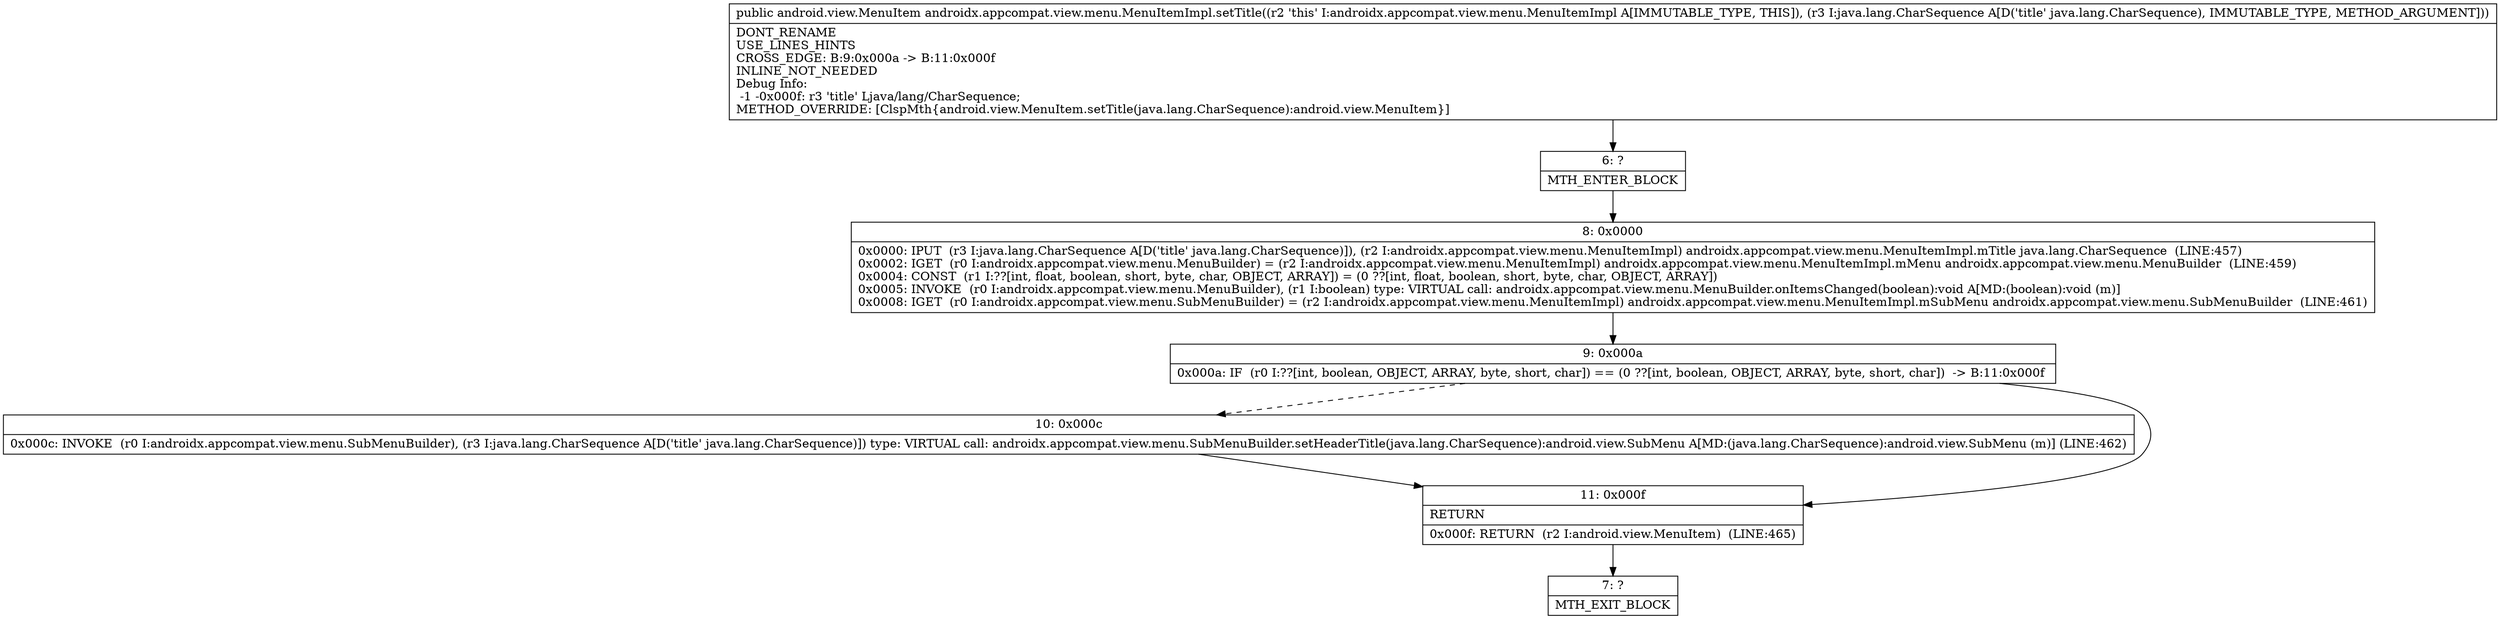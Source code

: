 digraph "CFG forandroidx.appcompat.view.menu.MenuItemImpl.setTitle(Ljava\/lang\/CharSequence;)Landroid\/view\/MenuItem;" {
Node_6 [shape=record,label="{6\:\ ?|MTH_ENTER_BLOCK\l}"];
Node_8 [shape=record,label="{8\:\ 0x0000|0x0000: IPUT  (r3 I:java.lang.CharSequence A[D('title' java.lang.CharSequence)]), (r2 I:androidx.appcompat.view.menu.MenuItemImpl) androidx.appcompat.view.menu.MenuItemImpl.mTitle java.lang.CharSequence  (LINE:457)\l0x0002: IGET  (r0 I:androidx.appcompat.view.menu.MenuBuilder) = (r2 I:androidx.appcompat.view.menu.MenuItemImpl) androidx.appcompat.view.menu.MenuItemImpl.mMenu androidx.appcompat.view.menu.MenuBuilder  (LINE:459)\l0x0004: CONST  (r1 I:??[int, float, boolean, short, byte, char, OBJECT, ARRAY]) = (0 ??[int, float, boolean, short, byte, char, OBJECT, ARRAY]) \l0x0005: INVOKE  (r0 I:androidx.appcompat.view.menu.MenuBuilder), (r1 I:boolean) type: VIRTUAL call: androidx.appcompat.view.menu.MenuBuilder.onItemsChanged(boolean):void A[MD:(boolean):void (m)]\l0x0008: IGET  (r0 I:androidx.appcompat.view.menu.SubMenuBuilder) = (r2 I:androidx.appcompat.view.menu.MenuItemImpl) androidx.appcompat.view.menu.MenuItemImpl.mSubMenu androidx.appcompat.view.menu.SubMenuBuilder  (LINE:461)\l}"];
Node_9 [shape=record,label="{9\:\ 0x000a|0x000a: IF  (r0 I:??[int, boolean, OBJECT, ARRAY, byte, short, char]) == (0 ??[int, boolean, OBJECT, ARRAY, byte, short, char])  \-\> B:11:0x000f \l}"];
Node_10 [shape=record,label="{10\:\ 0x000c|0x000c: INVOKE  (r0 I:androidx.appcompat.view.menu.SubMenuBuilder), (r3 I:java.lang.CharSequence A[D('title' java.lang.CharSequence)]) type: VIRTUAL call: androidx.appcompat.view.menu.SubMenuBuilder.setHeaderTitle(java.lang.CharSequence):android.view.SubMenu A[MD:(java.lang.CharSequence):android.view.SubMenu (m)] (LINE:462)\l}"];
Node_11 [shape=record,label="{11\:\ 0x000f|RETURN\l|0x000f: RETURN  (r2 I:android.view.MenuItem)  (LINE:465)\l}"];
Node_7 [shape=record,label="{7\:\ ?|MTH_EXIT_BLOCK\l}"];
MethodNode[shape=record,label="{public android.view.MenuItem androidx.appcompat.view.menu.MenuItemImpl.setTitle((r2 'this' I:androidx.appcompat.view.menu.MenuItemImpl A[IMMUTABLE_TYPE, THIS]), (r3 I:java.lang.CharSequence A[D('title' java.lang.CharSequence), IMMUTABLE_TYPE, METHOD_ARGUMENT]))  | DONT_RENAME\lUSE_LINES_HINTS\lCROSS_EDGE: B:9:0x000a \-\> B:11:0x000f\lINLINE_NOT_NEEDED\lDebug Info:\l  \-1 \-0x000f: r3 'title' Ljava\/lang\/CharSequence;\lMETHOD_OVERRIDE: [ClspMth\{android.view.MenuItem.setTitle(java.lang.CharSequence):android.view.MenuItem\}]\l}"];
MethodNode -> Node_6;Node_6 -> Node_8;
Node_8 -> Node_9;
Node_9 -> Node_10[style=dashed];
Node_9 -> Node_11;
Node_10 -> Node_11;
Node_11 -> Node_7;
}

